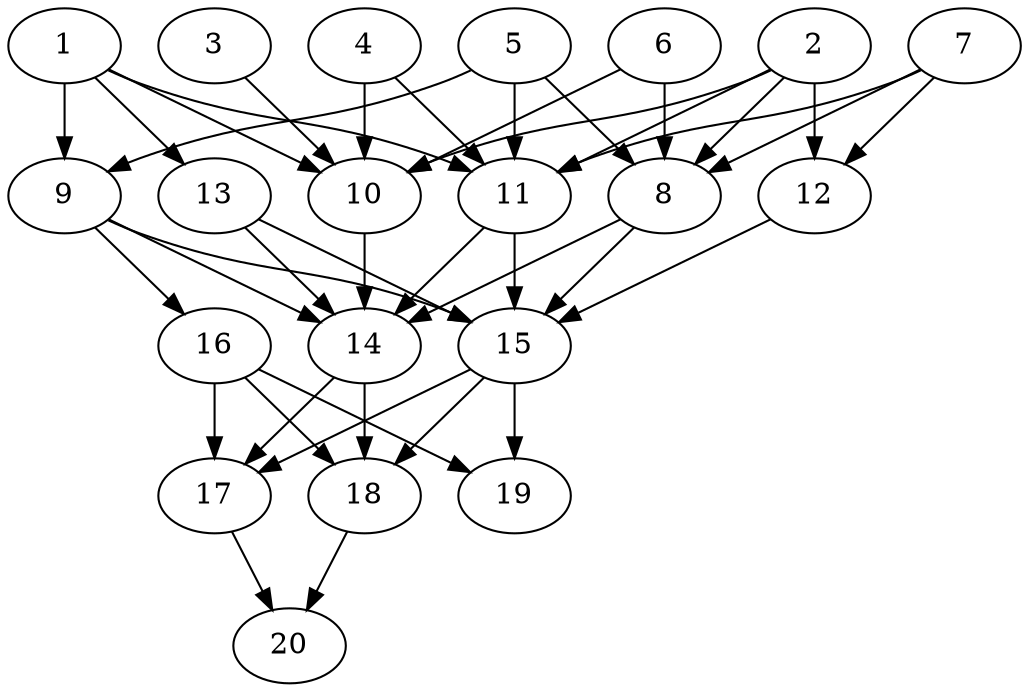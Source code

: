 // DAG automatically generated by daggen at Tue Jul 23 14:33:40 2019
// ./daggen --dot -n 20 --ccr 0.3 --fat 0.6 --regular 0.5 --density 0.8 --mindata 5242880 --maxdata 52428800 
digraph G {
  1 [size="22531413", alpha="0.00", expect_size="6759424"] 
  1 -> 9 [size ="6759424"]
  1 -> 10 [size ="6759424"]
  1 -> 11 [size ="6759424"]
  1 -> 13 [size ="6759424"]
  2 [size="111653547", alpha="0.14", expect_size="33496064"] 
  2 -> 8 [size ="33496064"]
  2 -> 10 [size ="33496064"]
  2 -> 11 [size ="33496064"]
  2 -> 12 [size ="33496064"]
  3 [size="94235307", alpha="0.20", expect_size="28270592"] 
  3 -> 10 [size ="28270592"]
  4 [size="65949013", alpha="0.05", expect_size="19784704"] 
  4 -> 10 [size ="19784704"]
  4 -> 11 [size ="19784704"]
  5 [size="124248747", alpha="0.17", expect_size="37274624"] 
  5 -> 8 [size ="37274624"]
  5 -> 9 [size ="37274624"]
  5 -> 11 [size ="37274624"]
  6 [size="163109547", alpha="0.16", expect_size="48932864"] 
  6 -> 8 [size ="48932864"]
  6 -> 10 [size ="48932864"]
  7 [size="171325440", alpha="0.14", expect_size="51397632"] 
  7 -> 8 [size ="51397632"]
  7 -> 11 [size ="51397632"]
  7 -> 12 [size ="51397632"]
  8 [size="146705067", alpha="0.14", expect_size="44011520"] 
  8 -> 14 [size ="44011520"]
  8 -> 15 [size ="44011520"]
  9 [size="117108053", alpha="0.10", expect_size="35132416"] 
  9 -> 14 [size ="35132416"]
  9 -> 15 [size ="35132416"]
  9 -> 16 [size ="35132416"]
  10 [size="46168747", alpha="0.11", expect_size="13850624"] 
  10 -> 14 [size ="13850624"]
  11 [size="127259307", alpha="0.03", expect_size="38177792"] 
  11 -> 14 [size ="38177792"]
  11 -> 15 [size ="38177792"]
  12 [size="129686187", alpha="0.17", expect_size="38905856"] 
  12 -> 15 [size ="38905856"]
  13 [size="80285013", alpha="0.20", expect_size="24085504"] 
  13 -> 14 [size ="24085504"]
  13 -> 15 [size ="24085504"]
  14 [size="77253973", alpha="0.06", expect_size="23176192"] 
  14 -> 17 [size ="23176192"]
  14 -> 18 [size ="23176192"]
  15 [size="115735893", alpha="0.01", expect_size="34720768"] 
  15 -> 17 [size ="34720768"]
  15 -> 18 [size ="34720768"]
  15 -> 19 [size ="34720768"]
  16 [size="89507840", alpha="0.13", expect_size="26852352"] 
  16 -> 17 [size ="26852352"]
  16 -> 18 [size ="26852352"]
  16 -> 19 [size ="26852352"]
  17 [size="59006293", alpha="0.01", expect_size="17701888"] 
  17 -> 20 [size ="17701888"]
  18 [size="167700480", alpha="0.15", expect_size="50310144"] 
  18 -> 20 [size ="50310144"]
  19 [size="121688747", alpha="0.19", expect_size="36506624"] 
  20 [size="42902187", alpha="0.03", expect_size="12870656"] 
}
